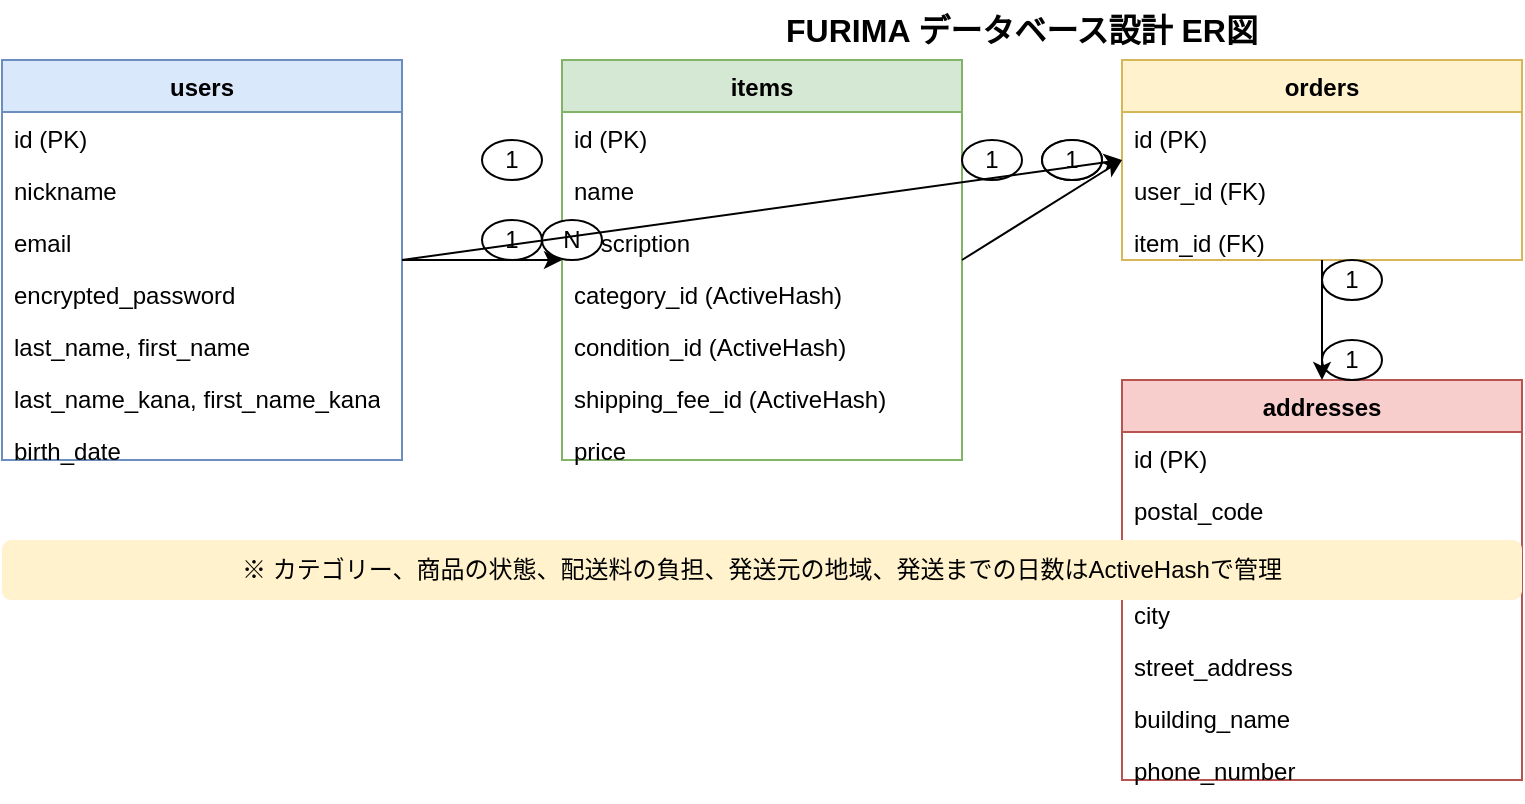<?xml version="1.0" encoding="UTF-8"?>
<mxfile version="22.1.16" type="device">
  <diagram name="FURIMA Database Design" id="furima-er-diagram">
    <mxGraphModel dx="1422" dy="794" grid="1" gridSize="10" guides="1" tooltips="1" connect="1" arrows="1" fold="1" page="1" pageScale="1" pageWidth="1169" pageHeight="827" math="0" shadow="0">
      <root>
        <mxCell id="0" />
        <mxCell id="1" parent="0" />
        
        <!-- users テーブル -->
        <mxCell id="users-table" value="users" style="swimlane;fontStyle=1;align=center;verticalAlign=top;childLayout=stackLayout;horizontal=1;startSize=26;horizontalStack=0;resizeParent=1;resizeParentMax=0;resizeLast=0;collapsible=1;marginBottom=0;whiteSpace=wrap;html=1;fillColor=#dae8fc;strokeColor=#6c8ebf;" vertex="1" parent="1">
          <mxGeometry x="40" y="40" width="200" height="200" as="geometry" />
        </mxCell>
        <mxCell id="users-id" value="id (PK)" style="text;strokeColor=none;fillColor=none;align=left;verticalAlign=top;spacingLeft=4;spacingRight=4;overflow=hidden;rotatable=0;points=[[0,0.5],[1,0.5]];portConstraint=eastwest;whiteSpace=wrap;html=1;" vertex="1" parent="users-table">
          <mxGeometry y="26" width="200" height="26" as="geometry" />
        </mxCell>
        <mxCell id="users-nickname" value="nickname" style="text;strokeColor=none;fillColor=none;align=left;verticalAlign=top;spacingLeft=4;spacingRight=4;overflow=hidden;rotatable=0;points=[[0,0.5],[1,0.5]];portConstraint=eastwest;whiteSpace=wrap;html=1;" vertex="1" parent="users-table">
          <mxGeometry y="52" width="200" height="26" as="geometry" />
        </mxCell>
        <mxCell id="users-email" value="email" style="text;strokeColor=none;fillColor=none;align=left;verticalAlign=top;spacingLeft=4;spacingRight=4;overflow=hidden;rotatable=0;points=[[0,0.5],[1,0.5]];portConstraint=eastwest;whiteSpace=wrap;html=1;" vertex="1" parent="users-table">
          <mxGeometry y="78" width="200" height="26" as="geometry" />
        </mxCell>
        <mxCell id="users-password" value="encrypted_password" style="text;strokeColor=none;fillColor=none;align=left;verticalAlign=top;spacingLeft=4;spacingRight=4;overflow=hidden;rotatable=0;points=[[0,0.5],[1,0.5]];portConstraint=eastwest;whiteSpace=wrap;html=1;" vertex="1" parent="users-table">
          <mxGeometry y="104" width="200" height="26" as="geometry" />
        </mxCell>
        <mxCell id="users-name" value="last_name, first_name" style="text;strokeColor=none;fillColor=none;align=left;verticalAlign=top;spacingLeft=4;spacingRight=4;overflow=hidden;rotatable=0;points=[[0,0.5],[1,0.5]];portConstraint=eastwest;whiteSpace=wrap;html=1;" vertex="1" parent="users-table">
          <mxGeometry y="130" width="200" height="26" as="geometry" />
        </mxCell>
        <mxCell id="users-name-kana" value="last_name_kana, first_name_kana" style="text;strokeColor=none;fillColor=none;align=left;verticalAlign=top;spacingLeft=4;spacingRight=4;overflow=hidden;rotatable=0;points=[[0,0.5],[1,0.5]];portConstraint=eastwest;whiteSpace=wrap;html=1;" vertex="1" parent="users-table">
          <mxGeometry y="156" width="200" height="26" as="geometry" />
        </mxCell>
        <mxCell id="users-birth" value="birth_date" style="text;strokeColor=none;fillColor=none;align=left;verticalAlign=top;spacingLeft=4;spacingRight=4;overflow=hidden;rotatable=0;points=[[0,0.5],[1,0.5]];portConstraint=eastwest;whiteSpace=wrap;html=1;" vertex="1" parent="users-table">
          <mxGeometry y="182" width="200" height="26" as="geometry" />
        </mxCell>
        
        <!-- items テーブル -->
        <mxCell id="items-table" value="items" style="swimlane;fontStyle=1;align=center;verticalAlign=top;childLayout=stackLayout;horizontal=1;startSize=26;horizontalStack=0;resizeParent=1;resizeParentMax=0;resizeLast=0;collapsible=1;marginBottom=0;whiteSpace=wrap;html=1;fillColor=#d5e8d4;strokeColor=#82b366;" vertex="1" parent="1">
          <mxGeometry x="320" y="40" width="200" height="200" as="geometry" />
        </mxCell>
        <mxCell id="items-id" value="id (PK)" style="text;strokeColor=none;fillColor=none;align=left;verticalAlign=top;spacingLeft=4;spacingRight=4;overflow=hidden;rotatable=0;points=[[0,0.5],[1,0.5]];portConstraint=eastwest;whiteSpace=wrap;html=1;" vertex="1" parent="items-table">
          <mxGeometry y="26" width="200" height="26" as="geometry" />
        </mxCell>
        <mxCell id="items-name" value="name" style="text;strokeColor=none;fillColor=none;align=left;verticalAlign=top;spacingLeft=4;spacingRight=4;overflow=hidden;rotatable=0;points=[[0,0.5],[1,0.5]];portConstraint=eastwest;whiteSpace=wrap;html=1;" vertex="1" parent="items-table">
          <mxGeometry y="52" width="200" height="26" as="geometry" />
        </mxCell>
        <mxCell id="items-description" value="description" style="text;strokeColor=none;fillColor=none;align=left;verticalAlign=top;spacingLeft=4;spacingRight=4;overflow=hidden;rotatable=0;points=[[0,0.5],[1,0.5]];portConstraint=eastwest;whiteSpace=wrap;html=1;" vertex="1" parent="items-table">
          <mxGeometry y="78" width="200" height="26" as="geometry" />
        </mxCell>
        <mxCell id="items-category" value="category_id (ActiveHash)" style="text;strokeColor=none;fillColor=none;align=left;verticalAlign=top;spacingLeft=4;spacingRight=4;overflow=hidden;rotatable=0;points=[[0,0.5],[1,0.5]];portConstraint=eastwest;whiteSpace=wrap;html=1;" vertex="1" parent="items-table">
          <mxGeometry y="104" width="200" height="26" as="geometry" />
        </mxCell>
        <mxCell id="items-condition" value="condition_id (ActiveHash)" style="text;strokeColor=none;fillColor=none;align=left;verticalAlign=top;spacingLeft=4;spacingRight=4;overflow=hidden;rotatable=0;points=[[0,0.5],[1,0.5]];portConstraint=eastwest;whiteSpace=wrap;html=1;" vertex="1" parent="items-table">
          <mxGeometry y="130" width="200" height="26" as="geometry" />
        </mxCell>
        <mxCell id="items-shipping" value="shipping_fee_id (ActiveHash)" style="text;strokeColor=none;fillColor=none;align=left;verticalAlign=top;spacingLeft=4;spacingRight=4;overflow=hidden;rotatable=0;points=[[0,0.5],[1,0.5]];portConstraint=eastwest;whiteSpace=wrap;html=1;" vertex="1" parent="items-table">
          <mxGeometry y="156" width="200" height="26" as="geometry" />
        </mxCell>
        <mxCell id="items-price" value="price" style="text;strokeColor=none;fillColor=none;align=left;verticalAlign=top;spacingLeft=4;spacingRight=4;overflow=hidden;rotatable=0;points=[[0,0.5],[1,0.5]];portConstraint=eastwest;whiteSpace=wrap;html=1;" vertex="1" parent="items-table">
          <mxGeometry y="182" width="200" height="26" as="geometry" />
        </mxCell>
        
        <!-- orders テーブル -->
        <mxCell id="orders-table" value="orders" style="swimlane;fontStyle=1;align=center;verticalAlign=top;childLayout=stackLayout;horizontal=1;startSize=26;horizontalStack=0;resizeParent=1;resizeParentMax=0;resizeLast=0;collapsible=1;marginBottom=0;whiteSpace=wrap;html=1;fillColor=#fff2cc;strokeColor=#d6b656;" vertex="1" parent="1">
          <mxGeometry x="600" y="40" width="200" height="100" as="geometry" />
        </mxCell>
        <mxCell id="orders-id" value="id (PK)" style="text;strokeColor=none;fillColor=none;align=left;verticalAlign=top;spacingLeft=4;spacingRight=4;overflow=hidden;rotatable=0;points=[[0,0.5],[1,0.5]];portConstraint=eastwest;whiteSpace=wrap;html=1;" vertex="1" parent="orders-table">
          <mxGeometry y="26" width="200" height="26" as="geometry" />
        </mxCell>
        <mxCell id="orders-user" value="user_id (FK)" style="text;strokeColor=none;fillColor=none;align=left;verticalAlign=top;spacingLeft=4;spacingRight=4;overflow=hidden;rotatable=0;points=[[0,0.5],[1,0.5]];portConstraint=eastwest;whiteSpace=wrap;html=1;" vertex="1" parent="orders-table">
          <mxGeometry y="52" width="200" height="26" as="geometry" />
        </mxCell>
        <mxCell id="orders-item" value="item_id (FK)" style="text;strokeColor=none;fillColor=none;align=left;verticalAlign=top;spacingLeft=4;spacingRight=4;overflow=hidden;rotatable=0;points=[[0,0.5],[1,0.5]];portConstraint=eastwest;whiteSpace=wrap;html=1;" vertex="1" parent="orders-table">
          <mxGeometry y="78" width="200" height="26" as="geometry" />
        </mxCell>
        
        <!-- addresses テーブル -->
        <mxCell id="addresses-table" value="addresses" style="swimlane;fontStyle=1;align=center;verticalAlign=top;childLayout=stackLayout;horizontal=1;startSize=26;horizontalStack=0;resizeParent=1;resizeParentMax=0;resizeLast=0;collapsible=1;marginBottom=0;whiteSpace=wrap;html=1;fillColor=#f8cecc;strokeColor=#b85450;" vertex="1" parent="1">
          <mxGeometry x="600" y="200" width="200" height="200" as="geometry" />
        </mxCell>
        <mxCell id="addresses-id" value="id (PK)" style="text;strokeColor=none;fillColor=none;align=left;verticalAlign=top;spacingLeft=4;spacingRight=4;overflow=hidden;rotatable=0;points=[[0,0.5],[1,0.5]];portConstraint=eastwest;whiteSpace=wrap;html=1;" vertex="1" parent="addresses-table">
          <mxGeometry y="26" width="200" height="26" as="geometry" />
        </mxCell>
        <mxCell id="addresses-postal" value="postal_code" style="text;strokeColor=none;fillColor=none;align=left;verticalAlign=top;spacingLeft=4;spacingRight=4;overflow=hidden;rotatable=0;points=[[0,0.5],[1,0.5]];portConstraint=eastwest;whiteSpace=wrap;html=1;" vertex="1" parent="addresses-table">
          <mxGeometry y="52" width="200" height="26" as="geometry" />
        </mxCell>
        <mxCell id="addresses-prefecture" value="prefecture_id (ActiveHash)" style="text;strokeColor=none;fillColor=none;align=left;verticalAlign=top;spacingLeft=4;spacingRight=4;overflow=hidden;rotatable=0;points=[[0,0.5],[1,0.5]];portConstraint=eastwest;whiteSpace=wrap;html=1;" vertex="1" parent="addresses-table">
          <mxGeometry y="78" width="200" height="26" as="geometry" />
        </mxCell>
        <mxCell id="addresses-city" value="city" style="text;strokeColor=none;fillColor=none;align=left;verticalAlign=top;spacingLeft=4;spacingRight=4;overflow=hidden;rotatable=0;points=[[0,0.5],[1,0.5]];portConstraint=eastwest;whiteSpace=wrap;html=1;" vertex="1" parent="addresses-table">
          <mxGeometry y="104" width="200" height="26" as="geometry" />
        </mxCell>
        <mxCell id="addresses-street" value="street_address" style="text;strokeColor=none;fillColor=none;align=left;verticalAlign=top;spacingLeft=4;spacingRight=4;overflow=hidden;rotatable=0;points=[[0,0.5],[1,0.5]];portConstraint=eastwest;whiteSpace=wrap;html=1;" vertex="1" parent="addresses-table">
          <mxGeometry y="130" width="200" height="26" as="geometry" />
        </mxCell>
        <mxCell id="addresses-building" value="building_name" style="text;strokeColor=none;fillColor=none;align=left;verticalAlign=top;spacingLeft=4;spacingRight=4;overflow=hidden;rotatable=0;points=[[0,0.5],[1,0.5]];portConstraint=eastwest;whiteSpace=wrap;html=1;" vertex="1" parent="addresses-table">
          <mxGeometry y="156" width="200" height="26" as="geometry" />
        </mxCell>
        <mxCell id="addresses-phone" value="phone_number" style="text;strokeColor=none;fillColor=none;align=left;verticalAlign=top;spacingLeft=4;spacingRight=4;overflow=hidden;rotatable=0;points=[[0,0.5],[1,0.5]];portConstraint=eastwest;whiteSpace=wrap;html=1;" vertex="1" parent="addresses-table">
          <mxGeometry y="182" width="200" height="26" as="geometry" />
        </mxCell>
        
        <!-- リレーションシップ -->
        <!-- users -> items (1:N) -->
        <mxCell id="users-items-relation" value="1" style="ellipse;whiteSpace=wrap;html=1;fillColor=#ffffff;strokeColor=#000000;" vertex="1" parent="1">
          <mxGeometry x="280" y="120" width="30" height="20" as="geometry" />
        </mxCell>
        <mxCell id="users-items-relation-text" value="N" style="ellipse;whiteSpace=wrap;html=1;fillColor=#ffffff;strokeColor=#000000;" vertex="1" parent="1">
          <mxGeometry x="310" y="120" width="30" height="20" as="geometry" />
        </mxCell>
        
        <!-- users -> orders (1:N) -->
        <mxCell id="users-orders-relation" value="1" style="ellipse;whiteSpace=wrap;html=1;fillColor=#ffffff;strokeColor=#000000;" vertex="1" parent="1">
          <mxGeometry x="280" y="80" width="30" height="20" as="geometry" />
        </mxCell>
        <mxCell id="users-orders-relation-text" value="N" style="ellipse;whiteSpace=wrap;html=1;fillColor=#ffffff;strokeColor=#000000;" vertex="1" parent="1">
          <mxGeometry x="560" y="80" width="30" height="20" as="geometry" />
        </mxCell>
        
        <!-- items -> orders (1:1) -->
        <mxCell id="items-orders-relation" value="1" style="ellipse;whiteSpace=wrap;html=1;fillColor=#ffffff;strokeColor=#000000;" vertex="1" parent="1">
          <mxGeometry x="520" y="80" width="30" height="20" as="geometry" />
        </mxCell>
        <mxCell id="items-orders-relation-text" value="1" style="ellipse;whiteSpace=wrap;html=1;fillColor=#ffffff;strokeColor=#000000;" vertex="1" parent="1">
          <mxGeometry x="560" y="80" width="30" height="20" as="geometry" />
        </mxCell>
        
        <!-- orders -> addresses (1:1) -->
        <mxCell id="orders-addresses-relation" value="1" style="ellipse;whiteSpace=wrap;html=1;fillColor=#ffffff;strokeColor=#000000;" vertex="1" parent="1">
          <mxGeometry x="700" y="140" width="30" height="20" as="geometry" />
        </mxCell>
        <mxCell id="orders-addresses-relation-text" value="1" style="ellipse;whiteSpace=wrap;html=1;fillColor=#ffffff;strokeColor=#000000;" vertex="1" parent="1">
          <mxGeometry x="700" y="180" width="30" height="20" as="geometry" />
        </mxCell>
        
        <!-- 接続線 -->
        <mxCell id="users-items-line" value="" style="endArrow=classic;html=1;rounded=0;exitX=1;exitY=0.5;exitDx=0;exitDy=0;entryX=0;entryY=0.5;entryDx=0;entryDy=0;" edge="1" parent="1" source="users-table" target="items-table">
          <mxGeometry width="50" height="50" relative="1" as="geometry">
            <mxPoint x="290" y="150" as="sourcePoint" />
            <mxPoint x="340" y="100" as="targetPoint" />
          </mxGeometry>
        </mxCell>
        
        <mxCell id="users-orders-line" value="" style="endArrow=classic;html=1;rounded=0;exitX=1;exitY=0.5;exitDx=0;exitDy=0;entryX=0;entryY=0.5;entryDx=0;entryDy=0;" edge="1" parent="1" source="users-table" target="orders-table">
          <mxGeometry width="50" height="50" relative="1" as="geometry">
            <mxPoint x="290" y="90" as="sourcePoint" />
            <mxPoint x="600" y="90" as="targetPoint" />
          </mxGeometry>
        </mxCell>
        
        <mxCell id="items-orders-line" value="" style="endArrow=classic;html=1;rounded=0;exitX=1;exitY=0.5;exitDx=0;exitDy=0;entryX=0;entryY=0.5;entryDx=0;entryDy=0;" edge="1" parent="1" source="items-table" target="orders-table">
          <mxGeometry width="50" height="50" relative="1" as="geometry">
            <mxPoint x="520" y="90" as="sourcePoint" />
            <mxPoint x="600" y="90" as="targetPoint" />
          </mxGeometry>
        </mxCell>
        
        <mxCell id="orders-addresses-line" value="" style="endArrow=classic;html=1;rounded=0;exitX=0.5;exitY=1;exitDx=0;exitDy=0;entryX=0.5;entryY=0;entryDx=0;entryDy=0;" edge="1" parent="1" source="orders-table" target="addresses-table">
          <mxGeometry width="50" height="50" relative="1" as="geometry">
            <mxPoint x="700" y="140" as="sourcePoint" />
            <mxPoint x="700" y="200" as="targetPoint" />
          </mxGeometry>
        </mxCell>
        
        <!-- タイトル -->
        <mxCell id="title" value="FURIMA データベース設計 ER図" style="text;html=1;strokeColor=none;fillColor=none;align=center;verticalAlign=middle;whiteSpace=wrap;rounded=0;fontSize=16;fontStyle=1;" vertex="1" parent="1">
          <mxGeometry x="400" y="10" width="300" height="30" as="geometry" />
        </mxCell>
        
        <!-- ActiveHash説明 -->
        <mxCell id="activehash-note" value="※ カテゴリー、商品の状態、配送料の負担、発送元の地域、発送までの日数はActiveHashで管理" style="text;html=1;strokeColor=none;fillColor=#fff2cc;align=center;verticalAlign=middle;whiteSpace=wrap;rounded=1;fontSize=12;" vertex="1" parent="1">
          <mxGeometry x="40" y="280" width="760" height="30" as="geometry" />
        </mxCell>
        
      </root>
    </mxGraphModel>
  </diagram>
</mxfile>
